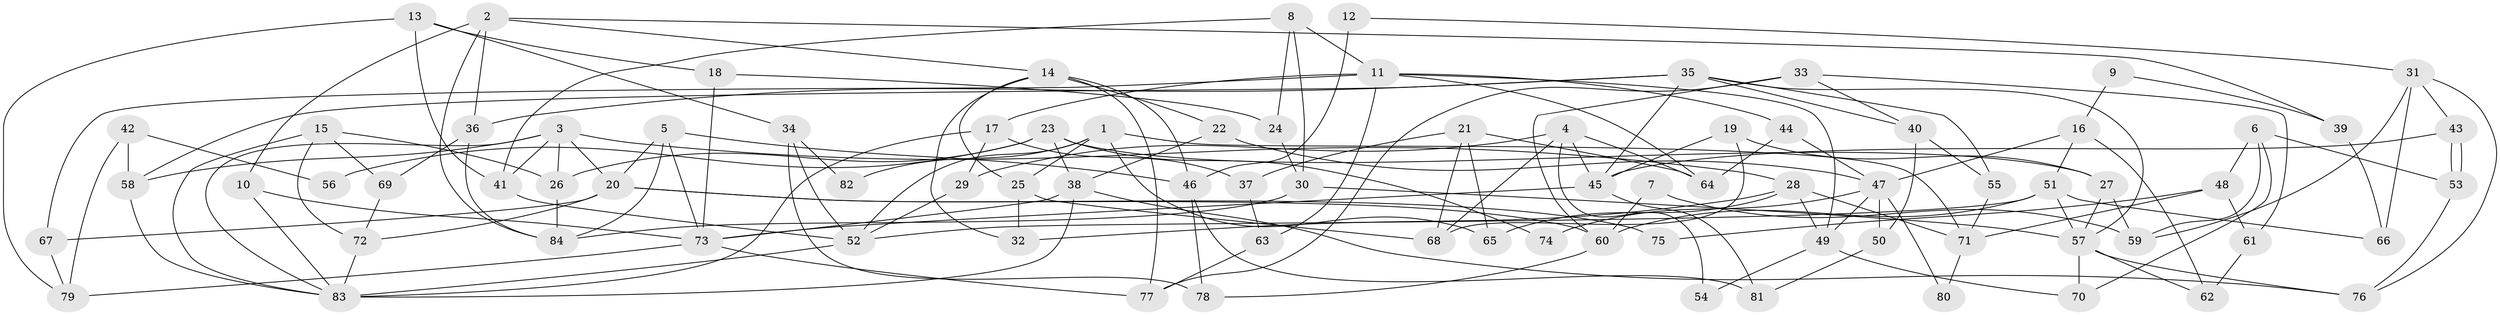 // Generated by graph-tools (version 1.1) at 2025/11/02/27/25 16:11:21]
// undirected, 84 vertices, 168 edges
graph export_dot {
graph [start="1"]
  node [color=gray90,style=filled];
  1;
  2;
  3;
  4;
  5;
  6;
  7;
  8;
  9;
  10;
  11;
  12;
  13;
  14;
  15;
  16;
  17;
  18;
  19;
  20;
  21;
  22;
  23;
  24;
  25;
  26;
  27;
  28;
  29;
  30;
  31;
  32;
  33;
  34;
  35;
  36;
  37;
  38;
  39;
  40;
  41;
  42;
  43;
  44;
  45;
  46;
  47;
  48;
  49;
  50;
  51;
  52;
  53;
  54;
  55;
  56;
  57;
  58;
  59;
  60;
  61;
  62;
  63;
  64;
  65;
  66;
  67;
  68;
  69;
  70;
  71;
  72;
  73;
  74;
  75;
  76;
  77;
  78;
  79;
  80;
  81;
  82;
  83;
  84;
  1 -- 65;
  1 -- 52;
  1 -- 25;
  1 -- 71;
  1 -- 82;
  2 -- 14;
  2 -- 36;
  2 -- 10;
  2 -- 39;
  2 -- 84;
  3 -- 58;
  3 -- 83;
  3 -- 20;
  3 -- 26;
  3 -- 28;
  3 -- 41;
  4 -- 68;
  4 -- 29;
  4 -- 45;
  4 -- 54;
  4 -- 64;
  5 -- 73;
  5 -- 84;
  5 -- 20;
  5 -- 46;
  6 -- 59;
  6 -- 70;
  6 -- 48;
  6 -- 53;
  7 -- 60;
  7 -- 59;
  8 -- 11;
  8 -- 41;
  8 -- 24;
  8 -- 30;
  9 -- 39;
  9 -- 16;
  10 -- 83;
  10 -- 73;
  11 -- 67;
  11 -- 17;
  11 -- 44;
  11 -- 49;
  11 -- 63;
  11 -- 64;
  12 -- 46;
  12 -- 31;
  13 -- 41;
  13 -- 18;
  13 -- 34;
  13 -- 79;
  14 -- 46;
  14 -- 25;
  14 -- 22;
  14 -- 32;
  14 -- 77;
  15 -- 26;
  15 -- 83;
  15 -- 69;
  15 -- 72;
  16 -- 47;
  16 -- 51;
  16 -- 62;
  17 -- 37;
  17 -- 83;
  17 -- 29;
  18 -- 24;
  18 -- 73;
  19 -- 27;
  19 -- 45;
  19 -- 68;
  20 -- 60;
  20 -- 67;
  20 -- 72;
  20 -- 75;
  21 -- 64;
  21 -- 68;
  21 -- 37;
  21 -- 65;
  22 -- 47;
  22 -- 38;
  23 -- 26;
  23 -- 38;
  23 -- 27;
  23 -- 56;
  23 -- 74;
  24 -- 30;
  25 -- 32;
  25 -- 68;
  26 -- 84;
  27 -- 57;
  27 -- 59;
  28 -- 71;
  28 -- 32;
  28 -- 49;
  28 -- 65;
  29 -- 52;
  30 -- 57;
  30 -- 84;
  31 -- 43;
  31 -- 76;
  31 -- 59;
  31 -- 66;
  33 -- 77;
  33 -- 40;
  33 -- 60;
  33 -- 61;
  34 -- 52;
  34 -- 78;
  34 -- 82;
  35 -- 45;
  35 -- 36;
  35 -- 40;
  35 -- 55;
  35 -- 57;
  35 -- 58;
  36 -- 69;
  36 -- 84;
  37 -- 63;
  38 -- 73;
  38 -- 76;
  38 -- 83;
  39 -- 66;
  40 -- 55;
  40 -- 50;
  41 -- 52;
  42 -- 79;
  42 -- 58;
  42 -- 56;
  43 -- 53;
  43 -- 53;
  43 -- 45;
  44 -- 64;
  44 -- 47;
  45 -- 81;
  45 -- 73;
  46 -- 78;
  46 -- 81;
  47 -- 49;
  47 -- 50;
  47 -- 74;
  47 -- 80;
  48 -- 61;
  48 -- 71;
  48 -- 75;
  49 -- 54;
  49 -- 70;
  50 -- 81;
  51 -- 60;
  51 -- 57;
  51 -- 52;
  51 -- 66;
  52 -- 83;
  53 -- 76;
  55 -- 71;
  57 -- 76;
  57 -- 62;
  57 -- 70;
  58 -- 83;
  60 -- 78;
  61 -- 62;
  63 -- 77;
  67 -- 79;
  69 -- 72;
  71 -- 80;
  72 -- 83;
  73 -- 77;
  73 -- 79;
}
